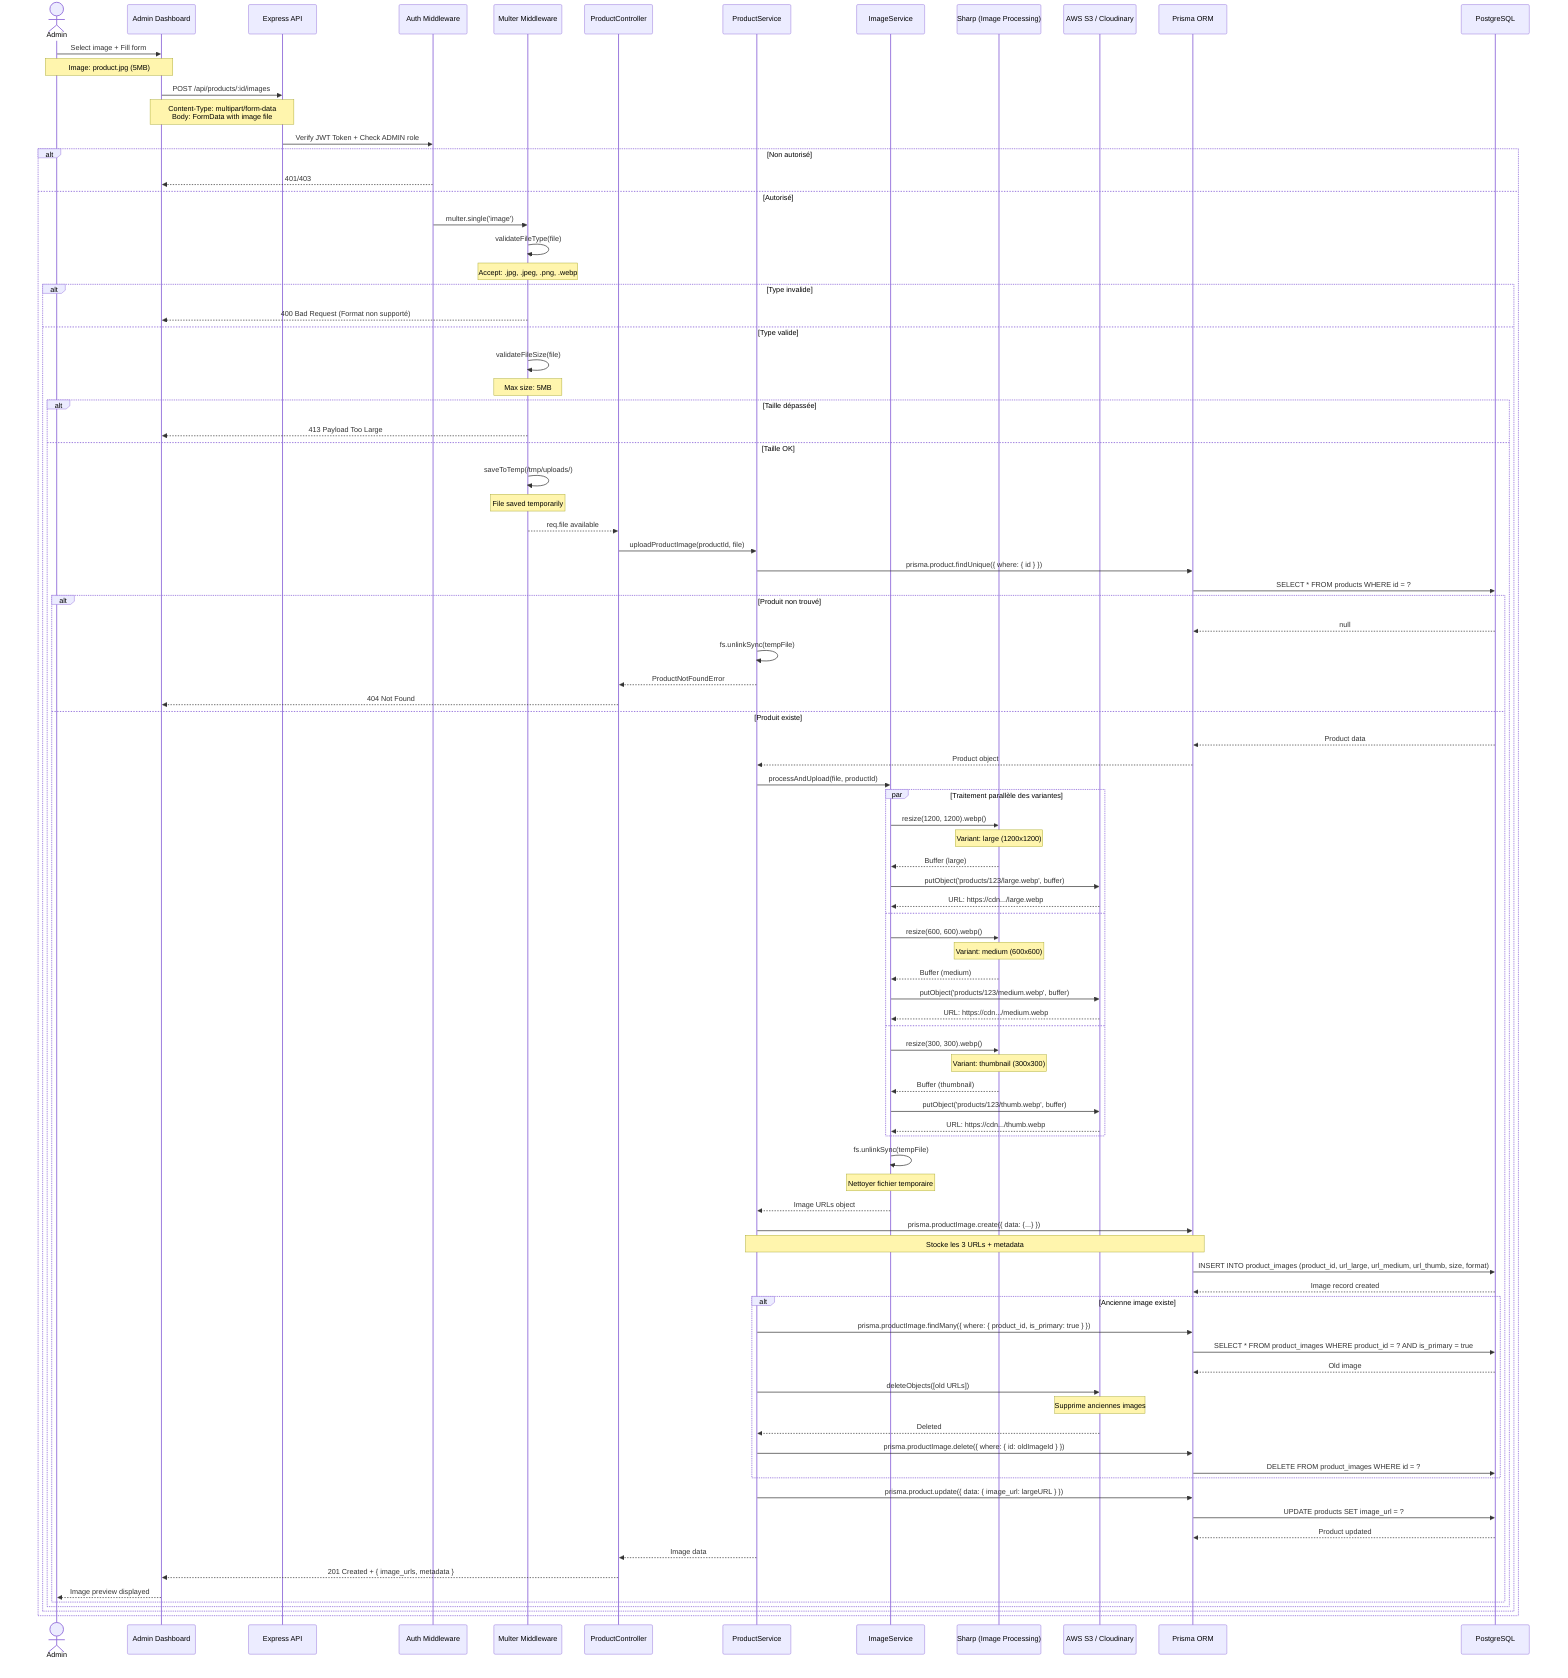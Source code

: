 sequenceDiagram
    actor Admin
    participant Frontend as Admin Dashboard
    participant API as Express API
    participant AuthMW as Auth Middleware
    participant Upload as Multer Middleware
    participant Controller as ProductController
    participant Service as ProductService
    participant ImageService as ImageService
    participant Sharp as Sharp (Image Processing)
    participant S3 as AWS S3 / Cloudinary
    participant Prisma as Prisma ORM
    participant DB as PostgreSQL

    Admin->>Frontend: Select image + Fill form
    Note over Admin,Frontend: Image: product.jpg (5MB)
    
    Frontend->>API: POST /api/products/:id/images
    Note over Frontend,API: Content-Type: multipart/form-data<br/>Body: FormData with image file
    
    API->>AuthMW: Verify JWT Token + Check ADMIN role
    
    alt Non autorisé
        AuthMW-->>Frontend: 401/403
    else Autorisé
        AuthMW->>Upload: multer.single('image')
        
        Upload->>Upload: validateFileType(file)
        Note over Upload: Accept: .jpg, .jpeg, .png, .webp
        
        alt Type invalide
            Upload-->>Frontend: 400 Bad Request (Format non supporté)
        else Type valide
            Upload->>Upload: validateFileSize(file)
            Note over Upload: Max size: 5MB
            
            alt Taille dépassée
                Upload-->>Frontend: 413 Payload Too Large
            else Taille OK
                Upload->>Upload: saveToTemp(/tmp/uploads/)
                Note over Upload: File saved temporarily
                Upload-->>Controller: req.file available
                
                Controller->>Service: uploadProductImage(productId, file)
                
                Service->>Prisma: prisma.product.findUnique({ where: { id } })
                Prisma->>DB: SELECT * FROM products WHERE id = ?
                
                alt Produit non trouvé
                    DB-->>Prisma: null
                    Service->>Service: fs.unlinkSync(tempFile)
                    Service-->>Controller: ProductNotFoundError
                    Controller-->>Frontend: 404 Not Found
                else Produit existe
                    DB-->>Prisma: Product data
                    Prisma-->>Service: Product object
                    
                    Service->>ImageService: processAndUpload(file, productId)
                    
                    par Traitement parallèle des variantes
                        ImageService->>Sharp: resize(1200, 1200).webp()
                        Note over Sharp: Variant: large (1200x1200)
                        Sharp-->>ImageService: Buffer (large)
                        
                        ImageService->>S3: putObject('products/123/large.webp', buffer)
                        S3-->>ImageService: URL: https://cdn.../large.webp
                    and
                        ImageService->>Sharp: resize(600, 600).webp()
                        Note over Sharp: Variant: medium (600x600)
                        Sharp-->>ImageService: Buffer (medium)
                        
                        ImageService->>S3: putObject('products/123/medium.webp', buffer)
                        S3-->>ImageService: URL: https://cdn.../medium.webp
                    and
                        ImageService->>Sharp: resize(300, 300).webp()
                        Note over Sharp: Variant: thumbnail (300x300)
                        Sharp-->>ImageService: Buffer (thumbnail)
                        
                        ImageService->>S3: putObject('products/123/thumb.webp', buffer)
                        S3-->>ImageService: URL: https://cdn.../thumb.webp
                    end
                    
                    ImageService->>ImageService: fs.unlinkSync(tempFile)
                    Note over ImageService: Nettoyer fichier temporaire
                    
                    ImageService-->>Service: Image URLs object
                    
                    Service->>Prisma: prisma.productImage.create({ data: {...} })
                    Note over Service,Prisma: Stocke les 3 URLs + metadata
                    Prisma->>DB: INSERT INTO product_images (product_id, url_large, url_medium, url_thumb, size, format)
                    DB-->>Prisma: Image record created
                    
                    alt Ancienne image existe
                        Service->>Prisma: prisma.productImage.findMany({ where: { product_id, is_primary: true } })
                        Prisma->>DB: SELECT * FROM product_images WHERE product_id = ? AND is_primary = true
                        DB-->>Prisma: Old image
                        
                        Service->>S3: deleteObjects([old URLs])
                        Note over S3: Supprime anciennes images
                        S3-->>Service: Deleted
                        
                        Service->>Prisma: prisma.productImage.delete({ where: { id: oldImageId } })
                        Prisma->>DB: DELETE FROM product_images WHERE id = ?
                    end
                    
                    Service->>Prisma: prisma.product.update({ data: { image_url: largeURL } })
                    Prisma->>DB: UPDATE products SET image_url = ?
                    DB-->>Prisma: Product updated
                    
                    Service-->>Controller: Image data
                    Controller-->>Frontend: 201 Created + { image_urls, metadata }
                    Frontend-->>Admin: Image preview displayed
                end
            end
        end
    end
